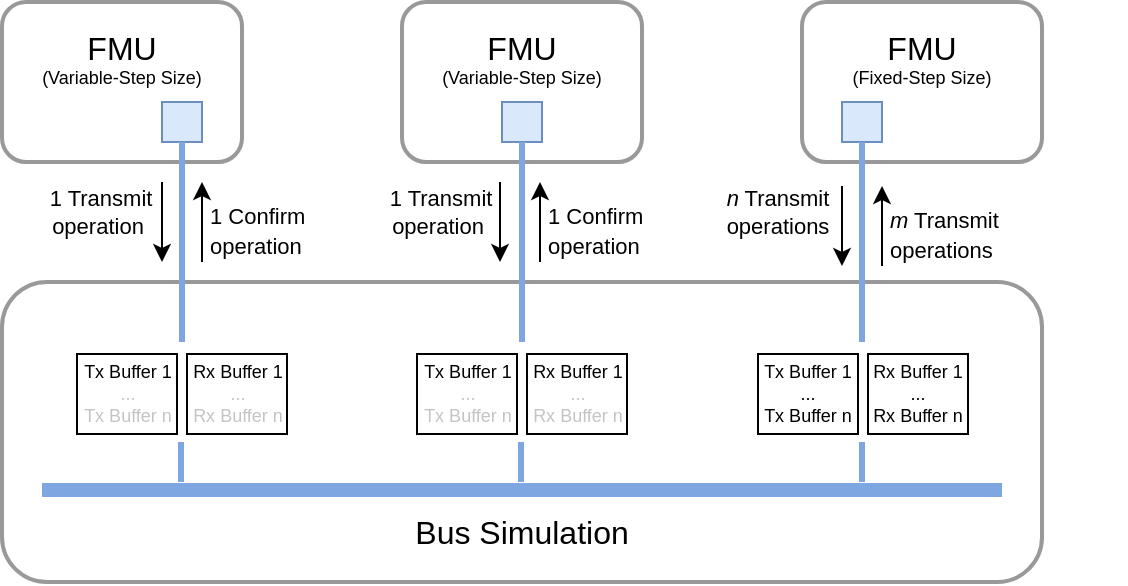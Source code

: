 <mxfile version="20.8.11" type="device"><diagram id="zssgmvdwZO7xPkAqMUr9" name="Page-1"><mxGraphModel dx="655" dy="366" grid="1" gridSize="10" guides="1" tooltips="1" connect="1" arrows="1" fold="1" page="1" pageScale="1" pageWidth="850" pageHeight="1100" math="0" shadow="0"><root><mxCell id="0"/><mxCell id="1" parent="0"/><mxCell id="v5oIvpwDgeikFxTejpUY-1" value="" style="rounded=1;whiteSpace=wrap;html=1;strokeColor=#999999;strokeWidth=2;" parent="1" vertex="1"><mxGeometry x="40" y="40" width="120" height="80" as="geometry"/></mxCell><mxCell id="v5oIvpwDgeikFxTejpUY-2" value="" style="rounded=1;whiteSpace=wrap;html=1;strokeColor=#999999;strokeWidth=2;" parent="1" vertex="1"><mxGeometry x="240" y="40" width="120" height="80" as="geometry"/></mxCell><mxCell id="v5oIvpwDgeikFxTejpUY-4" value="" style="rounded=0;whiteSpace=wrap;html=1;fillColor=#dae8fc;strokeColor=#6c8ebf;" parent="1" vertex="1"><mxGeometry x="120" y="90" width="20" height="20" as="geometry"/></mxCell><mxCell id="v5oIvpwDgeikFxTejpUY-5" value="" style="rounded=0;whiteSpace=wrap;html=1;fillColor=#dae8fc;strokeColor=#6c8ebf;" parent="1" vertex="1"><mxGeometry x="290" y="90" width="20" height="20" as="geometry"/></mxCell><mxCell id="v5oIvpwDgeikFxTejpUY-18" value="&lt;div style=&quot;font-size: 16px;&quot;&gt;&lt;font style=&quot;font-size: 16px;&quot;&gt;FMU&lt;/font&gt;&lt;/div&gt;" style="text;html=1;strokeColor=none;fillColor=none;align=center;verticalAlign=middle;whiteSpace=wrap;rounded=0;fontSize=20;" parent="1" vertex="1"><mxGeometry x="70" y="48" width="60" height="30" as="geometry"/></mxCell><mxCell id="v5oIvpwDgeikFxTejpUY-21" value="&lt;div style=&quot;font-size: 16px;&quot;&gt;&lt;font style=&quot;font-size: 16px;&quot;&gt;FMU&lt;/font&gt;&lt;/div&gt;" style="text;html=1;strokeColor=none;fillColor=none;align=center;verticalAlign=middle;whiteSpace=wrap;rounded=0;fontSize=20;" parent="1" vertex="1"><mxGeometry x="270" y="48" width="60" height="30" as="geometry"/></mxCell><mxCell id="KEQrLfB2FrUfxKy-oO7P-1" value="" style="rounded=1;whiteSpace=wrap;html=1;strokeColor=#999999;strokeWidth=2;" parent="1" vertex="1"><mxGeometry x="40" y="180" width="520" height="150" as="geometry"/></mxCell><mxCell id="v5oIvpwDgeikFxTejpUY-17" value="" style="endArrow=none;html=1;fontSize=20;fillColor=#b1ddf0;strokeColor=#7EA6E0;rounded=0;strokeWidth=7;movable=1;resizable=1;rotatable=1;deletable=1;editable=1;connectable=1;" parent="1" edge="1"><mxGeometry width="50" height="50" relative="1" as="geometry"><mxPoint x="540" y="284" as="sourcePoint"/><mxPoint x="60" y="284" as="targetPoint"/><Array as="points"><mxPoint x="290" y="284"/><mxPoint x="110" y="284"/></Array></mxGeometry></mxCell><mxCell id="KEQrLfB2FrUfxKy-oO7P-3" value="" style="endArrow=none;html=1;rounded=0;entryX=0.5;entryY=1;entryDx=0;entryDy=0;strokeWidth=3;strokeColor=#7EA6E0;" parent="1" target="v5oIvpwDgeikFxTejpUY-4" edge="1"><mxGeometry width="50" height="50" relative="1" as="geometry"><mxPoint x="130" y="210" as="sourcePoint"/><mxPoint x="109.5" y="110" as="targetPoint"/></mxGeometry></mxCell><mxCell id="KEQrLfB2FrUfxKy-oO7P-4" value="" style="endArrow=none;html=1;rounded=0;entryX=0.5;entryY=1;entryDx=0;entryDy=0;strokeWidth=3;strokeColor=#7EA6E0;" parent="1" target="v5oIvpwDgeikFxTejpUY-5" edge="1"><mxGeometry width="50" height="50" relative="1" as="geometry"><mxPoint x="300" y="210" as="sourcePoint"/><mxPoint x="319.66" y="100" as="targetPoint"/></mxGeometry></mxCell><mxCell id="KEQrLfB2FrUfxKy-oO7P-5" value="&lt;font style=&quot;font-size: 16px;&quot;&gt;Bus Simulation&lt;/font&gt;" style="text;html=1;strokeColor=none;fillColor=none;align=center;verticalAlign=middle;whiteSpace=wrap;rounded=0;movable=1;resizable=1;rotatable=1;deletable=1;editable=1;connectable=1;" parent="1" vertex="1"><mxGeometry x="60" y="290" width="480" height="30" as="geometry"/></mxCell><mxCell id="KEQrLfB2FrUfxKy-oO7P-9" value="" style="endArrow=none;html=1;rounded=0;strokeColor=#FFFFFF;strokeWidth=3;fontSize=16;dashed=1;" parent="1" edge="1"><mxGeometry width="50" height="50" relative="1" as="geometry"><mxPoint x="177.5" y="210" as="sourcePoint"/><mxPoint x="222.5" y="210" as="targetPoint"/></mxGeometry></mxCell><mxCell id="aHP41k2pAnxVLmRQCJqF-1" value="" style="endArrow=classic;html=1;rounded=0;" parent="1" edge="1"><mxGeometry width="50" height="50" relative="1" as="geometry"><mxPoint x="120" y="130" as="sourcePoint"/><mxPoint x="120" y="170" as="targetPoint"/></mxGeometry></mxCell><mxCell id="aHP41k2pAnxVLmRQCJqF-2" value="" style="endArrow=classic;html=1;rounded=0;" parent="1" edge="1"><mxGeometry width="50" height="50" relative="1" as="geometry"><mxPoint x="140" y="170" as="sourcePoint"/><mxPoint x="140" y="130" as="targetPoint"/></mxGeometry></mxCell><mxCell id="aHP41k2pAnxVLmRQCJqF-4" value="&lt;div style=&quot;font-size: 11px;&quot;&gt;&lt;font style=&quot;font-size: 11px;&quot;&gt;&amp;nbsp;1 Transmit&lt;br&gt;operation&lt;/font&gt;&lt;/div&gt;" style="text;html=1;strokeColor=none;fillColor=none;align=center;verticalAlign=middle;whiteSpace=wrap;rounded=0;" parent="1" vertex="1"><mxGeometry x="58" y="130" width="60" height="30" as="geometry"/></mxCell><mxCell id="aHP41k2pAnxVLmRQCJqF-5" value="&lt;font style=&quot;font-size: 11px;&quot;&gt;1 Confirm&lt;br&gt;operation&lt;br&gt;&lt;/font&gt;" style="text;html=1;strokeColor=none;fillColor=none;align=left;verticalAlign=middle;whiteSpace=wrap;rounded=0;" parent="1" vertex="1"><mxGeometry x="142" y="139" width="120" height="30" as="geometry"/></mxCell><mxCell id="b_HzpP0OnW_cehNAfLGs-1" value="(Variable-Step Size)" style="text;html=1;strokeColor=none;fillColor=none;align=center;verticalAlign=middle;whiteSpace=wrap;rounded=0;fontSize=9;" vertex="1" parent="1"><mxGeometry x="250" y="63" width="100" height="30" as="geometry"/></mxCell><mxCell id="b_HzpP0OnW_cehNAfLGs-2" value="(Variable-Step Size)" style="text;html=1;strokeColor=none;fillColor=none;align=center;verticalAlign=middle;whiteSpace=wrap;rounded=0;fontSize=9;" vertex="1" parent="1"><mxGeometry x="50" y="63" width="100" height="30" as="geometry"/></mxCell><mxCell id="b_HzpP0OnW_cehNAfLGs-3" value="" style="rounded=1;whiteSpace=wrap;html=1;strokeColor=#999999;strokeWidth=2;" vertex="1" parent="1"><mxGeometry x="440" y="40" width="120" height="80" as="geometry"/></mxCell><mxCell id="b_HzpP0OnW_cehNAfLGs-4" value="" style="rounded=0;whiteSpace=wrap;html=1;fillColor=#dae8fc;strokeColor=#6c8ebf;" vertex="1" parent="1"><mxGeometry x="460" y="90" width="20" height="20" as="geometry"/></mxCell><mxCell id="b_HzpP0OnW_cehNAfLGs-5" value="&lt;div style=&quot;font-size: 16px;&quot;&gt;&lt;font style=&quot;font-size: 16px;&quot;&gt;FMU&lt;/font&gt;&lt;/div&gt;" style="text;html=1;strokeColor=none;fillColor=none;align=center;verticalAlign=middle;whiteSpace=wrap;rounded=0;fontSize=20;" vertex="1" parent="1"><mxGeometry x="470" y="48" width="60" height="30" as="geometry"/></mxCell><mxCell id="b_HzpP0OnW_cehNAfLGs-6" value="" style="endArrow=none;html=1;rounded=0;entryX=0.5;entryY=1;entryDx=0;entryDy=0;strokeWidth=3;strokeColor=#7EA6E0;" edge="1" parent="1" target="b_HzpP0OnW_cehNAfLGs-4"><mxGeometry width="50" height="50" relative="1" as="geometry"><mxPoint x="470" y="210" as="sourcePoint"/><mxPoint x="489.66" y="100" as="targetPoint"/></mxGeometry></mxCell><mxCell id="b_HzpP0OnW_cehNAfLGs-7" value="(Fixed-Step Size)" style="text;html=1;strokeColor=none;fillColor=none;align=center;verticalAlign=middle;whiteSpace=wrap;rounded=0;fontSize=9;" vertex="1" parent="1"><mxGeometry x="450" y="63" width="100" height="30" as="geometry"/></mxCell><mxCell id="b_HzpP0OnW_cehNAfLGs-8" value="" style="endArrow=none;html=1;rounded=0;strokeColor=#FFFFFF;strokeWidth=3;fontSize=16;dashed=1;" edge="1" parent="1"><mxGeometry width="50" height="50" relative="1" as="geometry"><mxPoint x="362.5" y="210" as="sourcePoint"/><mxPoint x="407.5" y="210" as="targetPoint"/></mxGeometry></mxCell><mxCell id="b_HzpP0OnW_cehNAfLGs-13" value="" style="endArrow=classic;html=1;rounded=0;" edge="1" parent="1"><mxGeometry width="50" height="50" relative="1" as="geometry"><mxPoint x="289" y="130.0" as="sourcePoint"/><mxPoint x="289" y="170" as="targetPoint"/></mxGeometry></mxCell><mxCell id="b_HzpP0OnW_cehNAfLGs-14" value="" style="endArrow=classic;html=1;rounded=0;" edge="1" parent="1"><mxGeometry width="50" height="50" relative="1" as="geometry"><mxPoint x="309" y="170" as="sourcePoint"/><mxPoint x="309" y="130.0" as="targetPoint"/></mxGeometry></mxCell><mxCell id="b_HzpP0OnW_cehNAfLGs-17" value="Tx Buffer 1&lt;br&gt;...&lt;br&gt;Tx Buffer n" style="rounded=0;whiteSpace=wrap;html=1;fontSize=9;" vertex="1" parent="1"><mxGeometry x="418" y="216" width="50" height="40" as="geometry"/></mxCell><mxCell id="b_HzpP0OnW_cehNAfLGs-19" value="Rx Buffer 1&lt;br&gt;...&lt;br&gt;Rx Buffer n" style="rounded=0;whiteSpace=wrap;html=1;fontSize=9;" vertex="1" parent="1"><mxGeometry x="473" y="216" width="50" height="40" as="geometry"/></mxCell><mxCell id="b_HzpP0OnW_cehNAfLGs-22" value="" style="endArrow=none;html=1;rounded=0;strokeWidth=3;strokeColor=#7EA6E0;" edge="1" parent="1"><mxGeometry width="50" height="50" relative="1" as="geometry"><mxPoint x="470" y="280" as="sourcePoint"/><mxPoint x="470" y="260" as="targetPoint"/></mxGeometry></mxCell><mxCell id="b_HzpP0OnW_cehNAfLGs-28" value="" style="endArrow=classic;html=1;rounded=0;" edge="1" parent="1"><mxGeometry width="50" height="50" relative="1" as="geometry"><mxPoint x="460" y="132.0" as="sourcePoint"/><mxPoint x="460" y="172" as="targetPoint"/></mxGeometry></mxCell><mxCell id="b_HzpP0OnW_cehNAfLGs-29" value="" style="endArrow=classic;html=1;rounded=0;" edge="1" parent="1"><mxGeometry width="50" height="50" relative="1" as="geometry"><mxPoint x="480" y="172" as="sourcePoint"/><mxPoint x="480" y="132.0" as="targetPoint"/></mxGeometry></mxCell><mxCell id="b_HzpP0OnW_cehNAfLGs-30" value="&lt;div style=&quot;font-size: 11px;&quot;&gt;&lt;font style=&quot;font-size: 11px;&quot;&gt;&lt;i&gt;n&lt;/i&gt; Transmit&lt;br&gt;operations&lt;/font&gt;&lt;/div&gt;" style="text;html=1;strokeColor=none;fillColor=none;align=center;verticalAlign=middle;whiteSpace=wrap;rounded=0;" vertex="1" parent="1"><mxGeometry x="398" y="130" width="60" height="30" as="geometry"/></mxCell><mxCell id="b_HzpP0OnW_cehNAfLGs-31" value="&lt;font style=&quot;font-size: 11px;&quot;&gt;&lt;i&gt;m&lt;/i&gt; Transmit&lt;br&gt;operations&lt;br&gt;&lt;/font&gt;" style="text;html=1;strokeColor=none;fillColor=none;align=left;verticalAlign=middle;whiteSpace=wrap;rounded=0;" vertex="1" parent="1"><mxGeometry x="482" y="141" width="120" height="30" as="geometry"/></mxCell><mxCell id="b_HzpP0OnW_cehNAfLGs-33" value="Tx Buffer 1&lt;br&gt;&lt;font color=&quot;#c4c4c4&quot;&gt;...&lt;br&gt;Tx Buffer n&lt;/font&gt;" style="rounded=0;whiteSpace=wrap;html=1;fontSize=9;" vertex="1" parent="1"><mxGeometry x="247.5" y="216" width="50" height="40" as="geometry"/></mxCell><mxCell id="b_HzpP0OnW_cehNAfLGs-34" value="Rx Buffer 1&lt;br&gt;&lt;font color=&quot;#c4c4c4&quot;&gt;...&lt;br&gt;Rx Buffer n&lt;/font&gt;" style="rounded=0;whiteSpace=wrap;html=1;fontSize=9;" vertex="1" parent="1"><mxGeometry x="302.5" y="216" width="50" height="40" as="geometry"/></mxCell><mxCell id="b_HzpP0OnW_cehNAfLGs-35" value="" style="endArrow=none;html=1;rounded=0;strokeWidth=3;strokeColor=#7EA6E0;" edge="1" parent="1"><mxGeometry width="50" height="50" relative="1" as="geometry"><mxPoint x="299.5" y="280" as="sourcePoint"/><mxPoint x="299.5" y="260" as="targetPoint"/></mxGeometry></mxCell><mxCell id="b_HzpP0OnW_cehNAfLGs-36" value="Tx Buffer 1&lt;br&gt;&lt;font color=&quot;#c4c4c4&quot;&gt;...&lt;br&gt;Tx Buffer n&lt;/font&gt;" style="rounded=0;whiteSpace=wrap;html=1;fontSize=9;" vertex="1" parent="1"><mxGeometry x="77.5" y="216" width="50" height="40" as="geometry"/></mxCell><mxCell id="b_HzpP0OnW_cehNAfLGs-37" value="Rx Buffer 1&lt;br&gt;&lt;font color=&quot;#c4c4c4&quot;&gt;...&lt;br&gt;Rx Buffer n&lt;/font&gt;" style="rounded=0;whiteSpace=wrap;html=1;fontSize=9;" vertex="1" parent="1"><mxGeometry x="132.5" y="216" width="50" height="40" as="geometry"/></mxCell><mxCell id="b_HzpP0OnW_cehNAfLGs-38" value="" style="endArrow=none;html=1;rounded=0;strokeWidth=3;strokeColor=#7EA6E0;" edge="1" parent="1"><mxGeometry width="50" height="50" relative="1" as="geometry"><mxPoint x="129.5" y="280" as="sourcePoint"/><mxPoint x="129.5" y="260" as="targetPoint"/></mxGeometry></mxCell><mxCell id="b_HzpP0OnW_cehNAfLGs-39" value="&lt;div style=&quot;font-size: 11px;&quot;&gt;&lt;font style=&quot;font-size: 11px;&quot;&gt;&amp;nbsp;1 Transmit&lt;br&gt;operation&lt;/font&gt;&lt;/div&gt;" style="text;html=1;strokeColor=none;fillColor=none;align=center;verticalAlign=middle;whiteSpace=wrap;rounded=0;" vertex="1" parent="1"><mxGeometry x="228" y="130" width="60" height="30" as="geometry"/></mxCell><mxCell id="b_HzpP0OnW_cehNAfLGs-40" value="&lt;font style=&quot;font-size: 11px;&quot;&gt;1 Confirm&lt;br&gt;operation&lt;br&gt;&lt;/font&gt;" style="text;html=1;strokeColor=none;fillColor=none;align=left;verticalAlign=middle;whiteSpace=wrap;rounded=0;" vertex="1" parent="1"><mxGeometry x="311" y="139" width="120" height="30" as="geometry"/></mxCell></root></mxGraphModel></diagram></mxfile>